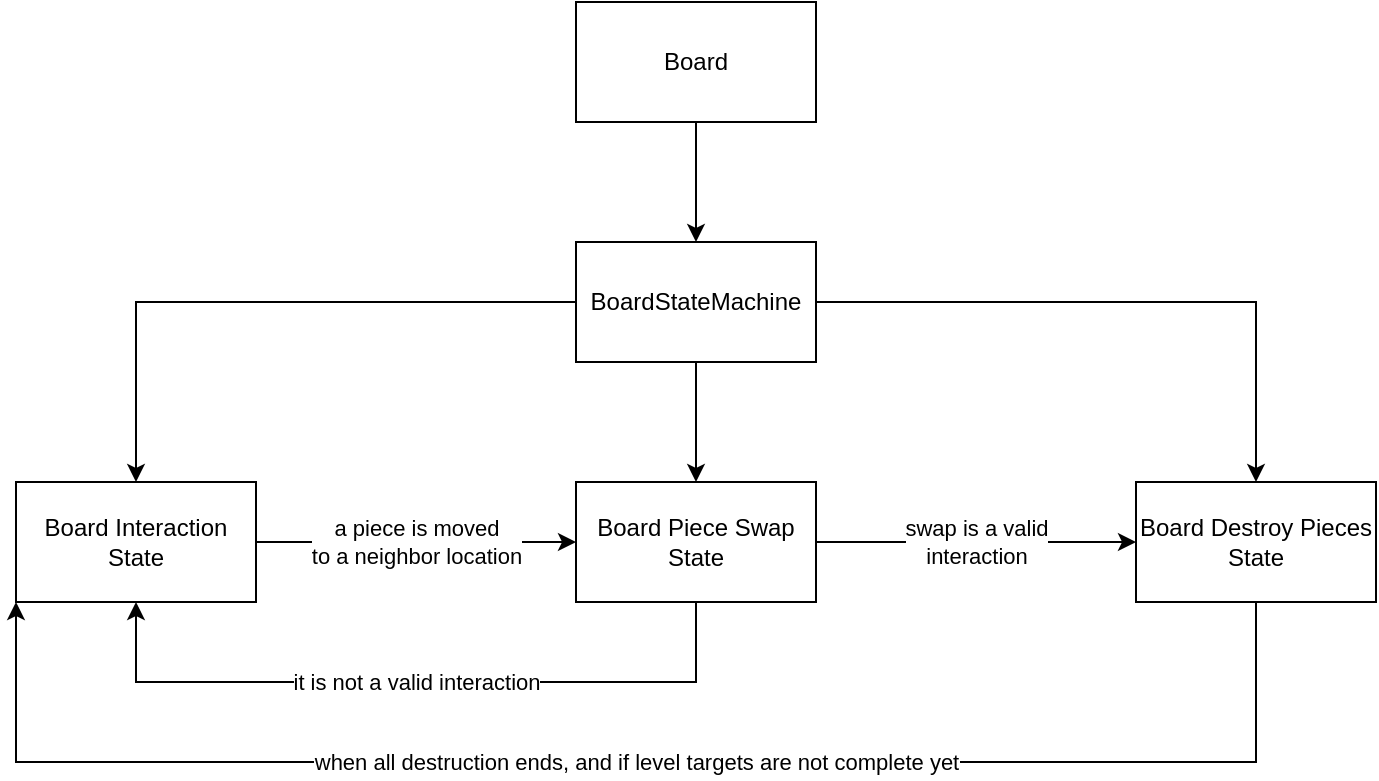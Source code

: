 <mxfile version="24.2.5" type="device">
  <diagram name="Page-1" id="Yp4euS2os_xdrvkF56eh">
    <mxGraphModel dx="1834" dy="1236" grid="1" gridSize="10" guides="1" tooltips="1" connect="1" arrows="1" fold="1" page="0" pageScale="1" pageWidth="827" pageHeight="1169" math="0" shadow="0">
      <root>
        <mxCell id="0" />
        <mxCell id="1" parent="0" />
        <mxCell id="Ah8p70lpznkh9reXRp66-4" value="a piece is moved&lt;div&gt;to a neighbor location&lt;/div&gt;" style="edgeStyle=orthogonalEdgeStyle;rounded=0;orthogonalLoop=1;jettySize=auto;html=1;" edge="1" parent="1" source="Ah8p70lpznkh9reXRp66-1" target="Ah8p70lpznkh9reXRp66-2">
          <mxGeometry relative="1" as="geometry" />
        </mxCell>
        <mxCell id="Ah8p70lpznkh9reXRp66-1" value="Board Interaction State" style="whiteSpace=wrap;html=1;" vertex="1" parent="1">
          <mxGeometry y="200" width="120" height="60" as="geometry" />
        </mxCell>
        <mxCell id="Ah8p70lpznkh9reXRp66-5" value="swap is a valid&lt;div&gt;interaction&lt;/div&gt;" style="edgeStyle=orthogonalEdgeStyle;rounded=0;orthogonalLoop=1;jettySize=auto;html=1;" edge="1" parent="1" source="Ah8p70lpznkh9reXRp66-2" target="Ah8p70lpznkh9reXRp66-3">
          <mxGeometry relative="1" as="geometry" />
        </mxCell>
        <mxCell id="Ah8p70lpznkh9reXRp66-6" value="it is not a valid interaction" style="edgeStyle=orthogonalEdgeStyle;rounded=0;orthogonalLoop=1;jettySize=auto;html=1;entryX=0.5;entryY=1;entryDx=0;entryDy=0;exitX=0.5;exitY=1;exitDx=0;exitDy=0;" edge="1" parent="1" source="Ah8p70lpznkh9reXRp66-2" target="Ah8p70lpznkh9reXRp66-1">
          <mxGeometry relative="1" as="geometry">
            <Array as="points">
              <mxPoint x="340" y="300" />
              <mxPoint x="60" y="300" />
            </Array>
          </mxGeometry>
        </mxCell>
        <mxCell id="Ah8p70lpznkh9reXRp66-2" value="Board Piece Swap State" style="whiteSpace=wrap;html=1;" vertex="1" parent="1">
          <mxGeometry x="280" y="200" width="120" height="60" as="geometry" />
        </mxCell>
        <mxCell id="Ah8p70lpznkh9reXRp66-17" value="when all destruction ends, and if level targets are not complete yet" style="edgeStyle=orthogonalEdgeStyle;rounded=0;orthogonalLoop=1;jettySize=auto;html=1;exitX=0.5;exitY=1;exitDx=0;exitDy=0;entryX=0;entryY=1;entryDx=0;entryDy=0;" edge="1" parent="1" source="Ah8p70lpznkh9reXRp66-3" target="Ah8p70lpznkh9reXRp66-1">
          <mxGeometry relative="1" as="geometry">
            <Array as="points">
              <mxPoint x="620" y="340" />
              <mxPoint y="340" />
            </Array>
          </mxGeometry>
        </mxCell>
        <mxCell id="Ah8p70lpznkh9reXRp66-3" value="Board Destroy Pieces State" style="whiteSpace=wrap;html=1;" vertex="1" parent="1">
          <mxGeometry x="560" y="200" width="120" height="60" as="geometry" />
        </mxCell>
        <mxCell id="Ah8p70lpznkh9reXRp66-10" value="" style="edgeStyle=orthogonalEdgeStyle;rounded=0;orthogonalLoop=1;jettySize=auto;html=1;" edge="1" parent="1" source="Ah8p70lpznkh9reXRp66-8" target="Ah8p70lpznkh9reXRp66-9">
          <mxGeometry relative="1" as="geometry" />
        </mxCell>
        <mxCell id="Ah8p70lpznkh9reXRp66-8" value="Board" style="whiteSpace=wrap;html=1;" vertex="1" parent="1">
          <mxGeometry x="280" y="-40" width="120" height="60" as="geometry" />
        </mxCell>
        <mxCell id="Ah8p70lpznkh9reXRp66-11" style="edgeStyle=orthogonalEdgeStyle;rounded=0;orthogonalLoop=1;jettySize=auto;html=1;" edge="1" parent="1" source="Ah8p70lpznkh9reXRp66-9" target="Ah8p70lpznkh9reXRp66-1">
          <mxGeometry relative="1" as="geometry" />
        </mxCell>
        <mxCell id="Ah8p70lpznkh9reXRp66-12" style="edgeStyle=orthogonalEdgeStyle;rounded=0;orthogonalLoop=1;jettySize=auto;html=1;" edge="1" parent="1" source="Ah8p70lpznkh9reXRp66-9" target="Ah8p70lpznkh9reXRp66-2">
          <mxGeometry relative="1" as="geometry" />
        </mxCell>
        <mxCell id="Ah8p70lpznkh9reXRp66-13" style="edgeStyle=orthogonalEdgeStyle;rounded=0;orthogonalLoop=1;jettySize=auto;html=1;" edge="1" parent="1" source="Ah8p70lpznkh9reXRp66-9" target="Ah8p70lpznkh9reXRp66-3">
          <mxGeometry relative="1" as="geometry" />
        </mxCell>
        <mxCell id="Ah8p70lpznkh9reXRp66-9" value="BoardStateMachine" style="whiteSpace=wrap;html=1;" vertex="1" parent="1">
          <mxGeometry x="280" y="80" width="120" height="60" as="geometry" />
        </mxCell>
      </root>
    </mxGraphModel>
  </diagram>
</mxfile>
